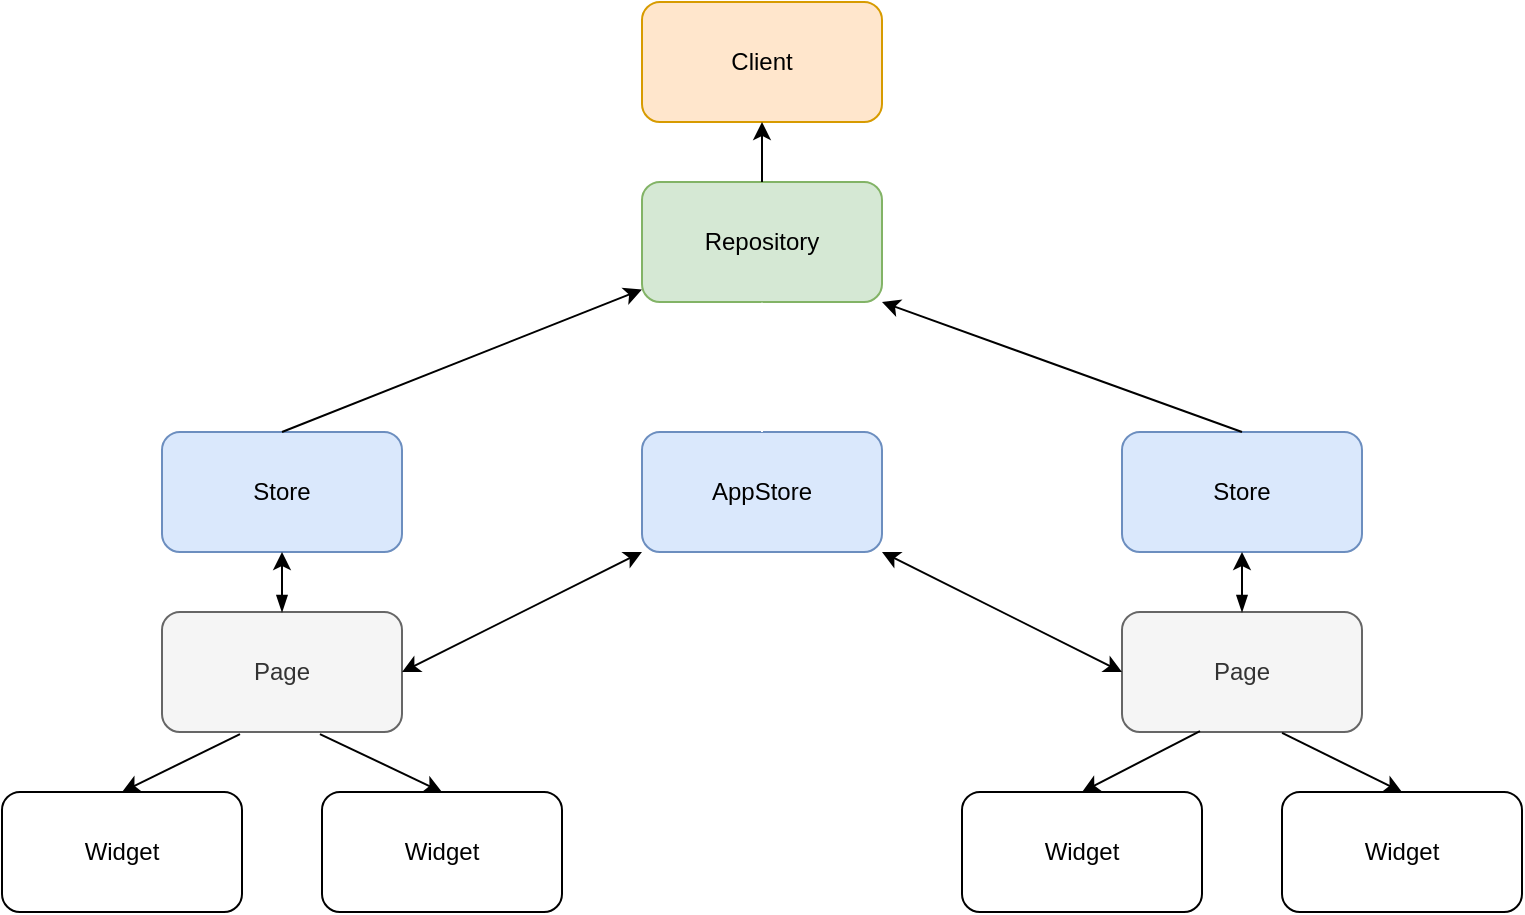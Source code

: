<mxfile version="13.1.3" type="device"><diagram id="6hGFLwfOUW9BJ-s0fimq" name="Diagram"><mxGraphModel dx="1426" dy="722" grid="1" gridSize="10" guides="1" tooltips="1" connect="1" arrows="1" fold="1" page="0" pageScale="1" pageWidth="827" pageHeight="1169" background="none" math="0" shadow="0"><root><mxCell id="0"/><mxCell id="1" parent="0"/><mxCell id="2" value="Page" style="rounded=1;whiteSpace=wrap;html=1;fillColor=#f5f5f5;strokeColor=#666666;fontColor=#333333;" parent="1" vertex="1"><mxGeometry x="594" y="465" width="120" height="60" as="geometry"/></mxCell><mxCell id="3" value="Widget" style="rounded=1;whiteSpace=wrap;html=1;" parent="1" vertex="1"><mxGeometry x="514" y="555" width="120" height="60" as="geometry"/></mxCell><mxCell id="4" value="Widget" style="rounded=1;whiteSpace=wrap;html=1;" parent="1" vertex="1"><mxGeometry x="674" y="555" width="120" height="60" as="geometry"/></mxCell><mxCell id="5" value="" style="endArrow=classic;html=1;exitX=0.325;exitY=0.992;exitDx=0;exitDy=0;exitPerimeter=0;entryX=0.5;entryY=0;entryDx=0;entryDy=0;" parent="1" source="2" target="3" edge="1"><mxGeometry width="50" height="50" relative="1" as="geometry"><mxPoint x="604" y="575" as="sourcePoint"/><mxPoint x="594" y="690.5" as="targetPoint"/></mxGeometry></mxCell><mxCell id="6" value="" style="endArrow=classic;html=1;exitX=0.667;exitY=1.008;exitDx=0;exitDy=0;exitPerimeter=0;entryX=0.5;entryY=0;entryDx=0;entryDy=0;" parent="1" source="2" target="4" edge="1"><mxGeometry width="50" height="50" relative="1" as="geometry"><mxPoint x="624" y="665" as="sourcePoint"/><mxPoint x="674" y="680.5" as="targetPoint"/></mxGeometry></mxCell><mxCell id="7" value="Store" style="rounded=1;whiteSpace=wrap;html=1;fillColor=#dae8fc;strokeColor=#6c8ebf;" parent="1" vertex="1"><mxGeometry x="594" y="375" width="120" height="60" as="geometry"/></mxCell><mxCell id="8" value="" style="endArrow=classic;html=1;entryX=0.5;entryY=1;entryDx=0;entryDy=0;exitX=0.5;exitY=0;exitDx=0;exitDy=0;startArrow=blockThin;startFill=1;" parent="1" source="2" target="7" edge="1"><mxGeometry width="50" height="50" relative="1" as="geometry"><mxPoint x="604" y="545" as="sourcePoint"/><mxPoint x="654" y="495" as="targetPoint"/></mxGeometry></mxCell><mxCell id="9" value="Repository" style="rounded=1;whiteSpace=wrap;html=1;fillColor=#d5e8d4;strokeColor=#82b366;" parent="1" vertex="1"><mxGeometry x="354" y="250" width="120" height="60" as="geometry"/></mxCell><mxCell id="10" value="" style="endArrow=classic;html=1;entryX=1;entryY=1;entryDx=0;entryDy=0;exitX=0.5;exitY=0;exitDx=0;exitDy=0;" parent="1" source="7" target="9" edge="1"><mxGeometry width="50" height="50" relative="1" as="geometry"><mxPoint x="364" y="450" as="sourcePoint"/><mxPoint x="414" y="340" as="targetPoint"/></mxGeometry></mxCell><mxCell id="11" value="Client" style="rounded=1;whiteSpace=wrap;html=1;fillColor=#ffe6cc;strokeColor=#d79b00;" parent="1" vertex="1"><mxGeometry x="354" y="160" width="120" height="60" as="geometry"/></mxCell><mxCell id="12" value="" style="endArrow=classic;html=1;exitX=0.5;exitY=0;exitDx=0;exitDy=0;" parent="1" source="9" target="11" edge="1"><mxGeometry width="50" height="50" relative="1" as="geometry"><mxPoint x="384" y="370" as="sourcePoint"/><mxPoint x="434" y="320" as="targetPoint"/></mxGeometry></mxCell><mxCell id="13" value="Page" style="rounded=1;whiteSpace=wrap;html=1;fillColor=#f5f5f5;strokeColor=#666666;fontColor=#333333;" parent="1" vertex="1"><mxGeometry x="114" y="465" width="120" height="60" as="geometry"/></mxCell><mxCell id="14" value="Widget" style="rounded=1;whiteSpace=wrap;html=1;" parent="1" vertex="1"><mxGeometry x="34" y="555" width="120" height="60" as="geometry"/></mxCell><mxCell id="15" value="Widget" style="rounded=1;whiteSpace=wrap;html=1;" parent="1" vertex="1"><mxGeometry x="194" y="555" width="120" height="60" as="geometry"/></mxCell><mxCell id="17" value="" style="endArrow=classic;html=1;entryX=0.5;entryY=0;entryDx=0;entryDy=0;exitX=0.658;exitY=1.017;exitDx=0;exitDy=0;exitPerimeter=0;" parent="1" source="13" target="15" edge="1"><mxGeometry width="50" height="50" relative="1" as="geometry"><mxPoint x="194" y="530" as="sourcePoint"/><mxPoint x="234" y="660" as="targetPoint"/></mxGeometry></mxCell><mxCell id="18" value="Store" style="rounded=1;whiteSpace=wrap;html=1;fillColor=#dae8fc;strokeColor=#6c8ebf;" parent="1" vertex="1"><mxGeometry x="114" y="375" width="120" height="60" as="geometry"/></mxCell><mxCell id="19" value="" style="endArrow=classic;html=1;entryX=0.5;entryY=1;entryDx=0;entryDy=0;exitX=0.5;exitY=0;exitDx=0;exitDy=0;startArrow=blockThin;startFill=1;" parent="1" source="13" target="18" edge="1"><mxGeometry width="50" height="50" relative="1" as="geometry"><mxPoint x="124" y="545" as="sourcePoint"/><mxPoint x="174" y="495" as="targetPoint"/></mxGeometry></mxCell><mxCell id="20" value="" style="endArrow=classic;html=1;exitX=0.5;exitY=0;exitDx=0;exitDy=0;" parent="1" source="18" target="9" edge="1"><mxGeometry width="50" height="50" relative="1" as="geometry"><mxPoint x="534" y="540" as="sourcePoint"/><mxPoint x="414" y="340" as="targetPoint"/></mxGeometry></mxCell><mxCell id="21" value="" style="endArrow=classic;html=1;entryX=0.5;entryY=0;entryDx=0;entryDy=0;exitX=0.325;exitY=1.017;exitDx=0;exitDy=0;exitPerimeter=0;" parent="1" source="13" target="14" edge="1"><mxGeometry width="50" height="50" relative="1" as="geometry"><mxPoint x="334" y="510" as="sourcePoint"/><mxPoint x="384" y="460" as="targetPoint"/></mxGeometry></mxCell><mxCell id="22" value="AppStore" style="rounded=1;whiteSpace=wrap;html=1;fillColor=#dae8fc;strokeColor=#6c8ebf;" parent="1" vertex="1"><mxGeometry x="354" y="375" width="120" height="60" as="geometry"/></mxCell><mxCell id="23" value="" style="endArrow=classic;startArrow=classic;html=1;exitX=1;exitY=0.5;exitDx=0;exitDy=0;entryX=0;entryY=1;entryDx=0;entryDy=0;" parent="1" source="13" target="22" edge="1"><mxGeometry width="50" height="50" relative="1" as="geometry"><mxPoint x="384" y="430" as="sourcePoint"/><mxPoint x="434" y="380" as="targetPoint"/></mxGeometry></mxCell><mxCell id="24" value="" style="endArrow=classic;startArrow=classic;html=1;entryX=0;entryY=0.5;entryDx=0;entryDy=0;exitX=1;exitY=1;exitDx=0;exitDy=0;" parent="1" source="22" target="2" edge="1"><mxGeometry width="50" height="50" relative="1" as="geometry"><mxPoint x="384" y="430" as="sourcePoint"/><mxPoint x="434" y="380" as="targetPoint"/></mxGeometry></mxCell><mxCell id="25" value="" style="endArrow=classic;html=1;strokeColor=#FFFFFF;entryX=0.5;entryY=1;entryDx=0;entryDy=0;exitX=0.5;exitY=0;exitDx=0;exitDy=0;" parent="1" source="22" target="9" edge="1"><mxGeometry width="50" height="50" relative="1" as="geometry"><mxPoint x="384" y="430" as="sourcePoint"/><mxPoint x="434" y="380" as="targetPoint"/></mxGeometry></mxCell></root></mxGraphModel></diagram></mxfile>